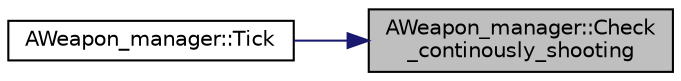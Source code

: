 digraph "AWeapon_manager::Check_continously_shooting"
{
 // LATEX_PDF_SIZE
  edge [fontname="Helvetica",fontsize="10",labelfontname="Helvetica",labelfontsize="10"];
  node [fontname="Helvetica",fontsize="10",shape=record];
  rankdir="RL";
  Node1 [label="AWeapon_manager::Check\l_continously_shooting",height=0.2,width=0.4,color="black", fillcolor="grey75", style="filled", fontcolor="black",tooltip="연사 하고있는 중인지 체크"];
  Node1 -> Node2 [dir="back",color="midnightblue",fontsize="10",style="solid",fontname="Helvetica"];
  Node2 [label="AWeapon_manager::Tick",height=0.2,width=0.4,color="black", fillcolor="white", style="filled",URL="$class_a_weapon__manager.html#a528667f81dfc4ce769af87d6f486778b",tooltip=" "];
}
